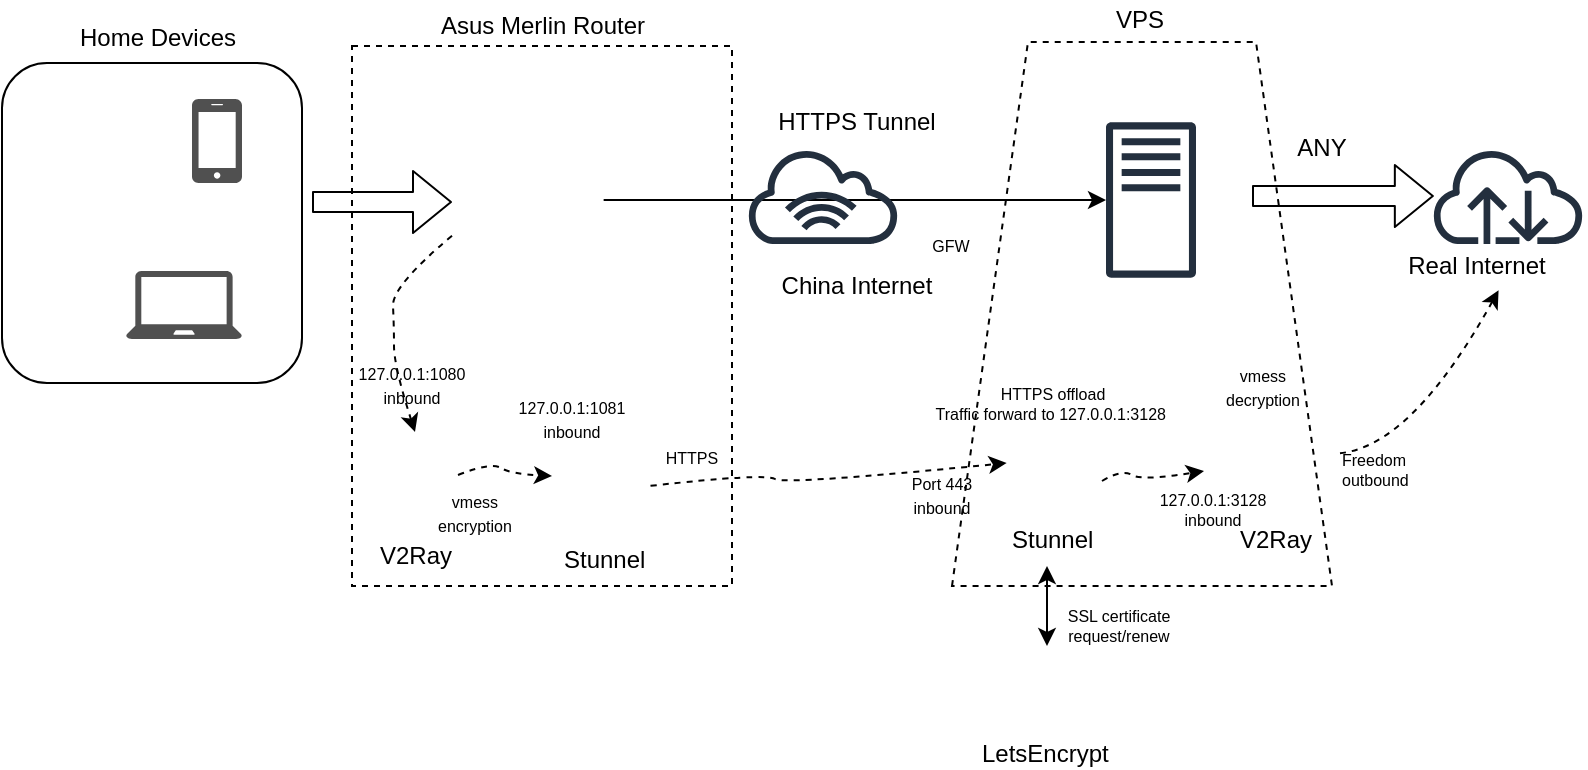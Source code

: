 <mxfile version="12.0.0" type="device" pages="1"><diagram id="Ht1M8jgEwFfnCIfOTk4-" name="Page-1"><mxGraphModel dx="2844" dy="1648" grid="1" gridSize="10" guides="1" tooltips="1" connect="1" arrows="1" fold="1" page="1" pageScale="1" pageWidth="1169" pageHeight="827" math="0" shadow="0"><root><mxCell id="0"/><mxCell id="1" parent="0"/><mxCell id="hQtNdSBxiPfhpdYBXX8l-46" value="" style="rounded=0;whiteSpace=wrap;html=1;fontSize=8;align=center;fillColor=none;dashed=1;" parent="1" vertex="1"><mxGeometry x="200" y="160" width="190" height="270" as="geometry"/></mxCell><mxCell id="9Se4su5_hDpsxYTeonk--9" value="" style="rounded=1;whiteSpace=wrap;html=1;fillColor=none;" vertex="1" parent="1"><mxGeometry x="25" y="168.5" width="150" height="160" as="geometry"/></mxCell><mxCell id="hQtNdSBxiPfhpdYBXX8l-47" value="" style="shape=trapezoid;perimeter=trapezoidPerimeter;whiteSpace=wrap;html=1;dashed=1;fillColor=none;fontSize=8;align=center;" parent="1" vertex="1"><mxGeometry x="500" y="158" width="190" height="272" as="geometry"/></mxCell><mxCell id="hQtNdSBxiPfhpdYBXX8l-7" value="" style="outlineConnect=0;fontColor=#232F3E;gradientColor=none;fillColor=#232F3E;strokeColor=none;dashed=0;verticalLabelPosition=bottom;verticalAlign=top;align=center;html=1;fontSize=12;fontStyle=0;aspect=fixed;pointerEvents=1;shape=mxgraph.aws4.traditional_server;" parent="1" vertex="1"><mxGeometry x="577" y="198" width="45" height="78" as="geometry"/></mxCell><mxCell id="hQtNdSBxiPfhpdYBXX8l-9" value="" style="outlineConnect=0;fontColor=#232F3E;gradientColor=none;fillColor=#232F3E;strokeColor=none;dashed=0;verticalLabelPosition=bottom;verticalAlign=top;align=center;html=1;fontSize=12;fontStyle=0;aspect=fixed;pointerEvents=1;shape=mxgraph.aws4.internet;" parent="1" vertex="1"><mxGeometry x="739" y="211" width="78" height="48" as="geometry"/></mxCell><mxCell id="hQtNdSBxiPfhpdYBXX8l-14" value="" style="shape=image;html=1;verticalAlign=top;verticalLabelPosition=bottom;labelBackgroundColor=#ffffff;imageAspect=0;aspect=fixed;image=https://cdn3.iconfinder.com/data/icons/logos-and-brands-adobe/512/120_Expedited_Ssl-128.png" parent="1" vertex="1"><mxGeometry x="526" y="348" width="48" height="48" as="geometry"/></mxCell><mxCell id="hQtNdSBxiPfhpdYBXX8l-15" value="" style="endArrow=classic;html=1;" parent="1" target="hQtNdSBxiPfhpdYBXX8l-7" edge="1"><mxGeometry width="50" height="50" relative="1" as="geometry"><mxPoint x="325.821" y="237" as="sourcePoint"/><mxPoint x="630" y="239" as="targetPoint"/></mxGeometry></mxCell><mxCell id="hQtNdSBxiPfhpdYBXX8l-4" value="" style="outlineConnect=0;fontColor=#232F3E;gradientColor=none;fillColor=#232F3E;strokeColor=none;dashed=0;verticalLabelPosition=bottom;verticalAlign=top;align=center;html=1;fontSize=12;fontStyle=0;aspect=fixed;pointerEvents=1;shape=mxgraph.aws4.internet_alt1;" parent="1" vertex="1"><mxGeometry x="396.5" y="211" width="78" height="48" as="geometry"/></mxCell><mxCell id="hQtNdSBxiPfhpdYBXX8l-16" value="" style="shape=flexArrow;endArrow=classic;html=1;" parent="1" target="hQtNdSBxiPfhpdYBXX8l-9" edge="1"><mxGeometry width="50" height="50" relative="1" as="geometry"><mxPoint x="650" y="235" as="sourcePoint"/><mxPoint x="730" y="234" as="targetPoint"/></mxGeometry></mxCell><mxCell id="hQtNdSBxiPfhpdYBXX8l-18" value="HTTPS Tunnel" style="text;html=1;strokeColor=none;fillColor=none;align=center;verticalAlign=middle;whiteSpace=wrap;rounded=0;" parent="1" vertex="1"><mxGeometry x="410" y="188" width="85" height="20" as="geometry"/></mxCell><mxCell id="hQtNdSBxiPfhpdYBXX8l-19" value="ANY" style="text;html=1;strokeColor=none;fillColor=none;align=center;verticalAlign=middle;whiteSpace=wrap;rounded=0;" parent="1" vertex="1"><mxGeometry x="665" y="201" width="40" height="20" as="geometry"/></mxCell><mxCell id="hQtNdSBxiPfhpdYBXX8l-31" value="&lt;font style=&quot;font-size: 8px&quot;&gt;Port 443&lt;br&gt;inbound&lt;/font&gt;" style="text;html=1;strokeColor=none;fillColor=none;align=center;verticalAlign=middle;whiteSpace=wrap;rounded=0;fontSize=10;" parent="1" vertex="1"><mxGeometry x="470" y="374" width="50" height="19" as="geometry"/></mxCell><mxCell id="hQtNdSBxiPfhpdYBXX8l-33" value="" style="curved=1;endArrow=classic;html=1;dashed=1;" parent="1" edge="1"><mxGeometry width="50" height="50" relative="1" as="geometry"><mxPoint x="575" y="377.5" as="sourcePoint"/><mxPoint x="626" y="372.492" as="targetPoint"/><Array as="points"><mxPoint x="585" y="371.5"/><mxPoint x="595" y="377.5"/></Array></mxGeometry></mxCell><mxCell id="hQtNdSBxiPfhpdYBXX8l-34" value="Stunnel" style="text;html=1;fontSize=12;" parent="1" vertex="1"><mxGeometry x="528" y="393" width="40" height="20" as="geometry"/></mxCell><mxCell id="hQtNdSBxiPfhpdYBXX8l-36" value="HTTPS offload&lt;br style=&quot;font-size: 8px;&quot;&gt;Traffic forward to 127.0.0.1:3128&amp;nbsp;" style="text;html=1;fontSize=8;align=center;" parent="1" vertex="1"><mxGeometry x="490" y="323" width="120" height="30" as="geometry"/></mxCell><mxCell id="hQtNdSBxiPfhpdYBXX8l-39" value="V2Ray" style="text;html=1;fontSize=12;" parent="1" vertex="1"><mxGeometry x="642" y="393" width="40" height="20" as="geometry"/></mxCell><mxCell id="hQtNdSBxiPfhpdYBXX8l-40" value="127.0.0.1:3128&lt;br&gt;inbound" style="text;html=1;fontSize=8;align=center;" parent="1" vertex="1"><mxGeometry x="595" y="376" width="70" height="30" as="geometry"/></mxCell><mxCell id="hQtNdSBxiPfhpdYBXX8l-41" value="" style="curved=1;endArrow=classic;html=1;dashed=1;entryX=0.627;entryY=1.107;entryDx=0;entryDy=0;entryPerimeter=0;" parent="1" target="hQtNdSBxiPfhpdYBXX8l-60" edge="1"><mxGeometry width="50" height="50" relative="1" as="geometry"><mxPoint x="694" y="363.6" as="sourcePoint"/><mxPoint x="780" y="270" as="targetPoint"/><Array as="points"><mxPoint x="730" y="360"/></Array></mxGeometry></mxCell><mxCell id="hQtNdSBxiPfhpdYBXX8l-43" value="&lt;font style=&quot;font-size: 12px&quot;&gt;VPS&lt;/font&gt;" style="text;html=1;strokeColor=none;fillColor=none;align=center;verticalAlign=middle;whiteSpace=wrap;rounded=0;fontSize=10;" parent="1" vertex="1"><mxGeometry x="569" y="137" width="50" height="20" as="geometry"/></mxCell><mxCell id="hQtNdSBxiPfhpdYBXX8l-44" value="GFW" style="shape=image;html=1;verticalAlign=top;verticalLabelPosition=bottom;labelBackgroundColor=#ffffff;imageAspect=0;aspect=fixed;image=https://cdn0.iconfinder.com/data/icons/elysium-icons/24/Wall.png;fontSize=8;align=center;" parent="1" vertex="1"><mxGeometry x="484" y="220" width="29" height="29" as="geometry"/></mxCell><mxCell id="hQtNdSBxiPfhpdYBXX8l-45" value="Freedom&lt;br&gt;outbound" style="text;html=1;fontSize=8;" parent="1" vertex="1"><mxGeometry x="692.5" y="356" width="70" height="20" as="geometry"/></mxCell><mxCell id="hQtNdSBxiPfhpdYBXX8l-53" value="" style="shape=image;html=1;verticalAlign=top;verticalLabelPosition=bottom;labelBackgroundColor=#ffffff;imageAspect=0;aspect=fixed;image=https://cdn4.iconfinder.com/data/icons/education-free/512/education-school-learn-study-02-128.png;dashed=1;fillColor=none;fontSize=12;align=center;" parent="1" vertex="1"><mxGeometry x="524" y="460" width="47" height="47" as="geometry"/></mxCell><mxCell id="hQtNdSBxiPfhpdYBXX8l-56" value="" style="endArrow=classic;startArrow=classic;html=1;fontSize=12;" parent="1" source="hQtNdSBxiPfhpdYBXX8l-53" edge="1"><mxGeometry width="50" height="50" relative="1" as="geometry"><mxPoint x="547.5" y="460" as="sourcePoint"/><mxPoint x="547.5" y="420" as="targetPoint"/></mxGeometry></mxCell><mxCell id="hQtNdSBxiPfhpdYBXX8l-57" value="LetsEncrypt" style="text;html=1;fontSize=12;" parent="1" vertex="1"><mxGeometry x="513" y="500" width="40" height="20" as="geometry"/></mxCell><mxCell id="hQtNdSBxiPfhpdYBXX8l-58" value="SSL certificate &lt;br style=&quot;font-size: 8px;&quot;&gt;request/renew" style="text;html=1;strokeColor=none;fillColor=none;align=center;verticalAlign=middle;whiteSpace=wrap;rounded=0;fontSize=8;" parent="1" vertex="1"><mxGeometry x="547.5" y="440" width="71" height="19" as="geometry"/></mxCell><mxCell id="hQtNdSBxiPfhpdYBXX8l-59" value="China Internet" style="text;html=1;strokeColor=none;fillColor=none;align=center;verticalAlign=middle;whiteSpace=wrap;rounded=0;" parent="1" vertex="1"><mxGeometry x="410" y="270" width="85" height="20" as="geometry"/></mxCell><mxCell id="hQtNdSBxiPfhpdYBXX8l-60" value="Real Internet" style="text;html=1;strokeColor=none;fillColor=none;align=center;verticalAlign=middle;whiteSpace=wrap;rounded=0;" parent="1" vertex="1"><mxGeometry x="720" y="260" width="85" height="20" as="geometry"/></mxCell><mxCell id="9Se4su5_hDpsxYTeonk--1" value="" style="shape=image;html=1;verticalAlign=top;verticalLabelPosition=bottom;labelBackgroundColor=#ffffff;imageAspect=0;aspect=fixed;image=https://cdn1.iconfinder.com/data/icons/computer-hardware-line-vol-1/52/device__electronic__signal__wifi__wireless__connection__router-128.png" vertex="1" parent="1"><mxGeometry x="250" y="190.5" width="70" height="70" as="geometry"/></mxCell><mxCell id="9Se4su5_hDpsxYTeonk--3" value="" style="shape=image;html=1;verticalAlign=top;verticalLabelPosition=bottom;labelBackgroundColor=#ffffff;imageAspect=0;aspect=fixed;image=https://cdn1.iconfinder.com/data/icons/social-network-15/512/vimeo-128.png" vertex="1" parent="1"><mxGeometry x="210" y="353" width="43" height="43" as="geometry"/></mxCell><mxCell id="9Se4su5_hDpsxYTeonk--4" value="" style="shape=image;html=1;verticalAlign=top;verticalLabelPosition=bottom;labelBackgroundColor=#ffffff;imageAspect=0;aspect=fixed;image=https://cdn3.iconfinder.com/data/icons/logos-and-brands-adobe/512/120_Expedited_Ssl-128.png" vertex="1" parent="1"><mxGeometry x="300" y="350.5" width="48" height="48" as="geometry"/></mxCell><mxCell id="9Se4su5_hDpsxYTeonk--5" value="" style="pointerEvents=1;shadow=0;dashed=0;html=1;strokeColor=none;fillColor=#505050;labelPosition=center;verticalLabelPosition=bottom;verticalAlign=top;outlineConnect=0;align=center;shape=mxgraph.office.devices.cell_phone_iphone_standalone;" vertex="1" parent="1"><mxGeometry x="120" y="186.5" width="25" height="42" as="geometry"/></mxCell><mxCell id="9Se4su5_hDpsxYTeonk--6" value="" style="shape=image;html=1;verticalAlign=top;verticalLabelPosition=bottom;labelBackgroundColor=#ffffff;imageAspect=0;aspect=fixed;image=https://cdn4.iconfinder.com/data/icons/cc_mono_icon_set/blacks/48x48/game_pad.png" vertex="1" parent="1"><mxGeometry x="33" y="207.5" width="48" height="48" as="geometry"/></mxCell><mxCell id="9Se4su5_hDpsxYTeonk--7" value="" style="pointerEvents=1;shadow=0;dashed=0;html=1;strokeColor=none;fillColor=#505050;labelPosition=center;verticalLabelPosition=bottom;verticalAlign=top;outlineConnect=0;align=center;shape=mxgraph.office.devices.laptop;" vertex="1" parent="1"><mxGeometry x="87" y="272.5" width="58" height="34" as="geometry"/></mxCell><mxCell id="9Se4su5_hDpsxYTeonk--10" value="&lt;font style=&quot;font-size: 12px&quot;&gt;Home Devices&lt;/font&gt;" style="text;html=1;strokeColor=none;fillColor=none;align=center;verticalAlign=middle;whiteSpace=wrap;rounded=0;fontSize=10;" vertex="1" parent="1"><mxGeometry x="58" y="145.5" width="90" height="20" as="geometry"/></mxCell><mxCell id="9Se4su5_hDpsxYTeonk--11" value="" style="shape=image;html=1;verticalAlign=top;verticalLabelPosition=bottom;labelBackgroundColor=#ffffff;imageAspect=0;aspect=fixed;image=https://cdn1.iconfinder.com/data/icons/random-crafticons/48/misc-_wifi_-128.png;fillColor=none;" vertex="1" parent="1"><mxGeometry x="192" y="209.5" width="29" height="29" as="geometry"/></mxCell><mxCell id="9Se4su5_hDpsxYTeonk--12" value="" style="shape=flexArrow;endArrow=classic;html=1;" edge="1" parent="1"><mxGeometry width="50" height="50" relative="1" as="geometry"><mxPoint x="180" y="238" as="sourcePoint"/><mxPoint x="250" y="238" as="targetPoint"/></mxGeometry></mxCell><mxCell id="9Se4su5_hDpsxYTeonk--14" value="" style="curved=1;endArrow=classic;html=1;dashed=1;entryX=0.5;entryY=0;entryDx=0;entryDy=0;" edge="1" parent="1" source="9Se4su5_hDpsxYTeonk--1" target="9Se4su5_hDpsxYTeonk--3"><mxGeometry width="50" height="50" relative="1" as="geometry"><mxPoint x="200" y="450" as="sourcePoint"/><mxPoint x="251" y="444.992" as="targetPoint"/><Array as="points"><mxPoint x="220" y="280"/><mxPoint x="221" y="300"/><mxPoint x="221" y="320"/></Array></mxGeometry></mxCell><mxCell id="9Se4su5_hDpsxYTeonk--15" value="&lt;font style=&quot;font-size: 8px&quot;&gt;127.0.0.1:1080&lt;br&gt;inbound&lt;/font&gt;" style="text;html=1;strokeColor=none;fillColor=none;align=center;verticalAlign=middle;whiteSpace=wrap;rounded=0;fontSize=10;" vertex="1" parent="1"><mxGeometry x="200" y="319" width="60" height="19" as="geometry"/></mxCell><mxCell id="9Se4su5_hDpsxYTeonk--16" value="" style="curved=1;endArrow=classic;html=1;dashed=1;exitX=1;exitY=0.5;exitDx=0;exitDy=0;" edge="1" parent="1" source="9Se4su5_hDpsxYTeonk--3"><mxGeometry width="50" height="50" relative="1" as="geometry"><mxPoint x="259.5" y="374" as="sourcePoint"/><mxPoint x="300" y="375" as="targetPoint"/><Array as="points"><mxPoint x="269.5" y="368"/><mxPoint x="279.5" y="374"/></Array></mxGeometry></mxCell><mxCell id="9Se4su5_hDpsxYTeonk--17" value="&lt;span style=&quot;font-size: 8px&quot;&gt;vmess &lt;br&gt;encryption&lt;/span&gt;" style="text;html=1;strokeColor=none;fillColor=none;align=center;verticalAlign=middle;whiteSpace=wrap;rounded=0;fontSize=10;" vertex="1" parent="1"><mxGeometry x="231.5" y="383.5" width="59" height="19" as="geometry"/></mxCell><mxCell id="9Se4su5_hDpsxYTeonk--18" value="V2Ray" style="text;html=1;fontSize=12;" vertex="1" parent="1"><mxGeometry x="211.5" y="401" width="40" height="20" as="geometry"/></mxCell><mxCell id="9Se4su5_hDpsxYTeonk--19" value="&lt;font style=&quot;font-size: 8px&quot;&gt;127.0.0.1:1081&lt;br&gt;inbound&lt;/font&gt;" style="text;html=1;strokeColor=none;fillColor=none;align=center;verticalAlign=middle;whiteSpace=wrap;rounded=0;fontSize=10;" vertex="1" parent="1"><mxGeometry x="280" y="336" width="60" height="19" as="geometry"/></mxCell><mxCell id="9Se4su5_hDpsxYTeonk--21" value="" style="curved=1;endArrow=classic;html=1;dashed=1;exitX=1.026;exitY=0.613;exitDx=0;exitDy=0;exitPerimeter=0;entryX=0.028;entryY=0.427;entryDx=0;entryDy=0;entryPerimeter=0;" edge="1" parent="1" source="9Se4su5_hDpsxYTeonk--4" target="hQtNdSBxiPfhpdYBXX8l-14"><mxGeometry width="50" height="50" relative="1" as="geometry"><mxPoint x="390" y="380" as="sourcePoint"/><mxPoint x="437" y="380.5" as="targetPoint"/><Array as="points"><mxPoint x="406.5" y="373.5"/><mxPoint x="416.5" y="379.5"/></Array></mxGeometry></mxCell><mxCell id="9Se4su5_hDpsxYTeonk--22" value="Stunnel" style="text;html=1;fontSize=12;" vertex="1" parent="1"><mxGeometry x="304" y="402.5" width="40" height="20" as="geometry"/></mxCell><mxCell id="9Se4su5_hDpsxYTeonk--23" value="&lt;span style=&quot;font-size: 8px&quot;&gt;HTTPS&lt;/span&gt;" style="text;html=1;strokeColor=none;fillColor=none;align=center;verticalAlign=middle;whiteSpace=wrap;rounded=0;fontSize=10;" vertex="1" parent="1"><mxGeometry x="350" y="355" width="40" height="19" as="geometry"/></mxCell><mxCell id="9Se4su5_hDpsxYTeonk--26" value="" style="shape=image;html=1;verticalAlign=top;verticalLabelPosition=bottom;labelBackgroundColor=#ffffff;imageAspect=0;aspect=fixed;image=https://cdn1.iconfinder.com/data/icons/social-network-15/512/vimeo-128.png" vertex="1" parent="1"><mxGeometry x="632.5" y="340.5" width="43" height="43" as="geometry"/></mxCell><mxCell id="9Se4su5_hDpsxYTeonk--27" value="&lt;span style=&quot;font-size: 8px&quot;&gt;vmess &lt;br&gt;decryption&lt;/span&gt;" style="text;html=1;strokeColor=none;fillColor=none;align=center;verticalAlign=middle;whiteSpace=wrap;rounded=0;fontSize=10;" vertex="1" parent="1"><mxGeometry x="626" y="320.5" width="59" height="19" as="geometry"/></mxCell><mxCell id="9Se4su5_hDpsxYTeonk--29" value="&lt;font style=&quot;font-size: 12px&quot;&gt;Asus Merlin Router&lt;/font&gt;" style="text;html=1;strokeColor=none;fillColor=none;align=center;verticalAlign=middle;whiteSpace=wrap;rounded=0;fontSize=10;" vertex="1" parent="1"><mxGeometry x="241" y="140" width="109" height="20" as="geometry"/></mxCell></root></mxGraphModel></diagram></mxfile>
